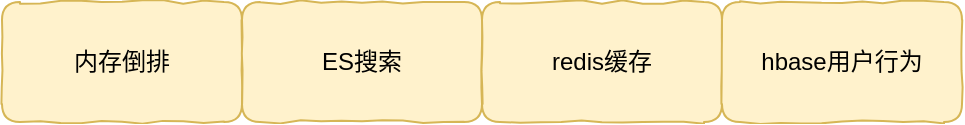 <mxfile version="13.10.4" type="github">
  <diagram id="AUU8yqSeqHQyX3ru-vRn" name="Page-1">
    <mxGraphModel dx="946" dy="591" grid="1" gridSize="10" guides="1" tooltips="1" connect="1" arrows="1" fold="1" page="1" pageScale="1" pageWidth="827" pageHeight="1169" math="0" shadow="0">
      <root>
        <mxCell id="0" />
        <mxCell id="1" parent="0" />
        <mxCell id="DqiCOa37YYN-CVxIYkIi-1" value="内存倒排" style="rounded=1;whiteSpace=wrap;html=1;fillColor=#fff2cc;strokeColor=#d6b656;sketch=0;comic=1;" vertex="1" parent="1">
          <mxGeometry x="120" y="340" width="120" height="60" as="geometry" />
        </mxCell>
        <mxCell id="DqiCOa37YYN-CVxIYkIi-2" value="ES搜索" style="rounded=1;whiteSpace=wrap;html=1;fillColor=#fff2cc;strokeColor=#d6b656;sketch=0;comic=1;" vertex="1" parent="1">
          <mxGeometry x="240" y="340" width="120" height="60" as="geometry" />
        </mxCell>
        <mxCell id="DqiCOa37YYN-CVxIYkIi-3" value="redis缓存" style="rounded=1;whiteSpace=wrap;html=1;fillColor=#fff2cc;strokeColor=#d6b656;sketch=0;comic=1;" vertex="1" parent="1">
          <mxGeometry x="360" y="340" width="120" height="60" as="geometry" />
        </mxCell>
        <mxCell id="DqiCOa37YYN-CVxIYkIi-4" value="hbase用户行为" style="rounded=1;whiteSpace=wrap;html=1;fillColor=#fff2cc;strokeColor=#d6b656;sketch=0;comic=1;" vertex="1" parent="1">
          <mxGeometry x="480" y="340" width="120" height="60" as="geometry" />
        </mxCell>
      </root>
    </mxGraphModel>
  </diagram>
</mxfile>
